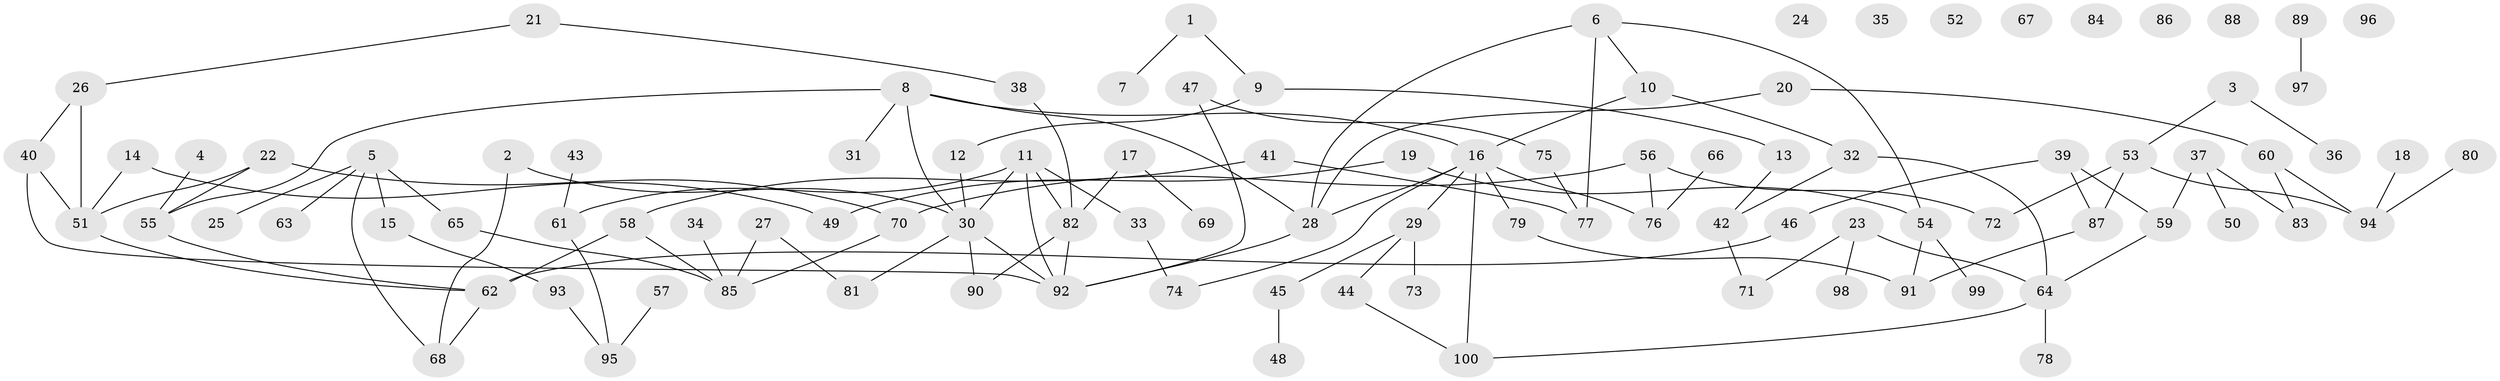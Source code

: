 // Generated by graph-tools (version 1.1) at 2025/39/03/09/25 04:39:25]
// undirected, 100 vertices, 120 edges
graph export_dot {
graph [start="1"]
  node [color=gray90,style=filled];
  1;
  2;
  3;
  4;
  5;
  6;
  7;
  8;
  9;
  10;
  11;
  12;
  13;
  14;
  15;
  16;
  17;
  18;
  19;
  20;
  21;
  22;
  23;
  24;
  25;
  26;
  27;
  28;
  29;
  30;
  31;
  32;
  33;
  34;
  35;
  36;
  37;
  38;
  39;
  40;
  41;
  42;
  43;
  44;
  45;
  46;
  47;
  48;
  49;
  50;
  51;
  52;
  53;
  54;
  55;
  56;
  57;
  58;
  59;
  60;
  61;
  62;
  63;
  64;
  65;
  66;
  67;
  68;
  69;
  70;
  71;
  72;
  73;
  74;
  75;
  76;
  77;
  78;
  79;
  80;
  81;
  82;
  83;
  84;
  85;
  86;
  87;
  88;
  89;
  90;
  91;
  92;
  93;
  94;
  95;
  96;
  97;
  98;
  99;
  100;
  1 -- 7;
  1 -- 9;
  2 -- 30;
  2 -- 68;
  3 -- 36;
  3 -- 53;
  4 -- 55;
  5 -- 15;
  5 -- 25;
  5 -- 63;
  5 -- 65;
  5 -- 68;
  6 -- 10;
  6 -- 28;
  6 -- 54;
  6 -- 77;
  8 -- 16;
  8 -- 28;
  8 -- 30;
  8 -- 31;
  8 -- 55;
  9 -- 12;
  9 -- 13;
  10 -- 16;
  10 -- 32;
  11 -- 30;
  11 -- 33;
  11 -- 61;
  11 -- 82;
  11 -- 92;
  12 -- 30;
  13 -- 42;
  14 -- 49;
  14 -- 51;
  15 -- 93;
  16 -- 28;
  16 -- 29;
  16 -- 74;
  16 -- 76;
  16 -- 79;
  16 -- 100;
  17 -- 69;
  17 -- 82;
  18 -- 94;
  19 -- 49;
  19 -- 54;
  20 -- 28;
  20 -- 60;
  21 -- 26;
  21 -- 38;
  22 -- 51;
  22 -- 55;
  22 -- 70;
  23 -- 64;
  23 -- 71;
  23 -- 98;
  26 -- 40;
  26 -- 51;
  27 -- 81;
  27 -- 85;
  28 -- 92;
  29 -- 44;
  29 -- 45;
  29 -- 73;
  30 -- 81;
  30 -- 90;
  30 -- 92;
  32 -- 42;
  32 -- 64;
  33 -- 74;
  34 -- 85;
  37 -- 50;
  37 -- 59;
  37 -- 83;
  38 -- 82;
  39 -- 46;
  39 -- 59;
  39 -- 87;
  40 -- 51;
  40 -- 92;
  41 -- 58;
  41 -- 77;
  42 -- 71;
  43 -- 61;
  44 -- 100;
  45 -- 48;
  46 -- 62;
  47 -- 75;
  47 -- 92;
  51 -- 62;
  53 -- 72;
  53 -- 87;
  53 -- 94;
  54 -- 91;
  54 -- 99;
  55 -- 62;
  56 -- 70;
  56 -- 72;
  56 -- 76;
  57 -- 95;
  58 -- 62;
  58 -- 85;
  59 -- 64;
  60 -- 83;
  60 -- 94;
  61 -- 95;
  62 -- 68;
  64 -- 78;
  64 -- 100;
  65 -- 85;
  66 -- 76;
  70 -- 85;
  75 -- 77;
  79 -- 91;
  80 -- 94;
  82 -- 90;
  82 -- 92;
  87 -- 91;
  89 -- 97;
  93 -- 95;
}
